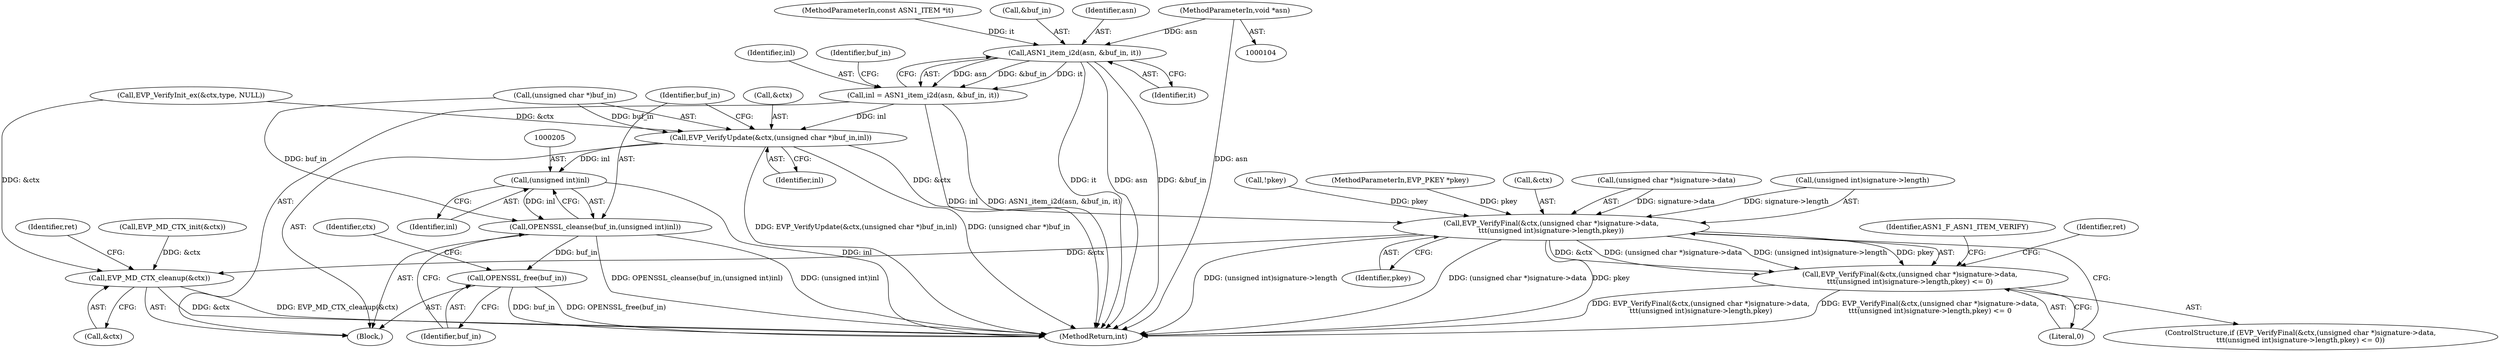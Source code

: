 digraph "0_openssl_ebc71865f0506a293242bd4aec97cdc7a8ef24b0@pointer" {
"1000108" [label="(MethodParameterIn,void *asn)"];
"1000181" [label="(Call,ASN1_item_i2d(asn, &buf_in, it))"];
"1000179" [label="(Call,inl = ASN1_item_i2d(asn, &buf_in, it))"];
"1000195" [label="(Call,EVP_VerifyUpdate(&ctx,(unsigned char *)buf_in,inl))"];
"1000204" [label="(Call,(unsigned int)inl)"];
"1000202" [label="(Call,OPENSSL_cleanse(buf_in,(unsigned int)inl))"];
"1000207" [label="(Call,OPENSSL_free(buf_in))"];
"1000211" [label="(Call,EVP_VerifyFinal(&ctx,(unsigned char *)signature->data,\n\t\t\t(unsigned int)signature->length,pkey))"];
"1000210" [label="(Call,EVP_VerifyFinal(&ctx,(unsigned char *)signature->data,\n\t\t\t(unsigned int)signature->length,pkey) <= 0)"];
"1000238" [label="(Call,EVP_MD_CTX_cleanup(&ctx))"];
"1000204" [label="(Call,(unsigned int)inl)"];
"1000225" [label="(Literal,0)"];
"1000238" [label="(Call,EVP_MD_CTX_cleanup(&ctx))"];
"1000138" [label="(Call,EVP_MD_CTX_init(&ctx))"];
"1000239" [label="(Call,&ctx)"];
"1000210" [label="(Call,EVP_VerifyFinal(&ctx,(unsigned char *)signature->data,\n\t\t\t(unsigned int)signature->length,pkey) <= 0)"];
"1000183" [label="(Call,&buf_in)"];
"1000203" [label="(Identifier,buf_in)"];
"1000180" [label="(Identifier,inl)"];
"1000195" [label="(Call,EVP_VerifyUpdate(&ctx,(unsigned char *)buf_in,inl))"];
"1000202" [label="(Call,OPENSSL_cleanse(buf_in,(unsigned int)inl))"];
"1000201" [label="(Identifier,inl)"];
"1000182" [label="(Identifier,asn)"];
"1000213" [label="(Identifier,ctx)"];
"1000219" [label="(Call,(unsigned int)signature->length)"];
"1000198" [label="(Call,(unsigned char *)buf_in)"];
"1000179" [label="(Call,inl = ASN1_item_i2d(asn, &buf_in, it))"];
"1000228" [label="(Identifier,ASN1_F_ASN1_ITEM_VERIFY)"];
"1000224" [label="(Identifier,pkey)"];
"1000214" [label="(Call,(unsigned char *)signature->data)"];
"1000209" [label="(ControlStructure,if (EVP_VerifyFinal(&ctx,(unsigned char *)signature->data,\n\t\t\t(unsigned int)signature->length,pkey) <= 0))"];
"1000181" [label="(Call,ASN1_item_i2d(asn, &buf_in, it))"];
"1000207" [label="(Call,OPENSSL_free(buf_in))"];
"1000129" [label="(Call,!pkey)"];
"1000188" [label="(Identifier,buf_in)"];
"1000110" [label="(Block,)"];
"1000109" [label="(MethodParameterIn,EVP_PKEY *pkey)"];
"1000235" [label="(Identifier,ret)"];
"1000211" [label="(Call,EVP_VerifyFinal(&ctx,(unsigned char *)signature->data,\n\t\t\t(unsigned int)signature->length,pkey))"];
"1000185" [label="(Identifier,it)"];
"1000242" [label="(Identifier,ret)"];
"1000108" [label="(MethodParameterIn,void *asn)"];
"1000206" [label="(Identifier,inl)"];
"1000208" [label="(Identifier,buf_in)"];
"1000243" [label="(MethodReturn,int)"];
"1000166" [label="(Call,EVP_VerifyInit_ex(&ctx,type, NULL))"];
"1000105" [label="(MethodParameterIn,const ASN1_ITEM *it)"];
"1000212" [label="(Call,&ctx)"];
"1000196" [label="(Call,&ctx)"];
"1000108" -> "1000104"  [label="AST: "];
"1000108" -> "1000243"  [label="DDG: asn"];
"1000108" -> "1000181"  [label="DDG: asn"];
"1000181" -> "1000179"  [label="AST: "];
"1000181" -> "1000185"  [label="CFG: "];
"1000182" -> "1000181"  [label="AST: "];
"1000183" -> "1000181"  [label="AST: "];
"1000185" -> "1000181"  [label="AST: "];
"1000179" -> "1000181"  [label="CFG: "];
"1000181" -> "1000243"  [label="DDG: it"];
"1000181" -> "1000243"  [label="DDG: asn"];
"1000181" -> "1000243"  [label="DDG: &buf_in"];
"1000181" -> "1000179"  [label="DDG: asn"];
"1000181" -> "1000179"  [label="DDG: &buf_in"];
"1000181" -> "1000179"  [label="DDG: it"];
"1000105" -> "1000181"  [label="DDG: it"];
"1000179" -> "1000110"  [label="AST: "];
"1000180" -> "1000179"  [label="AST: "];
"1000188" -> "1000179"  [label="CFG: "];
"1000179" -> "1000243"  [label="DDG: ASN1_item_i2d(asn, &buf_in, it)"];
"1000179" -> "1000243"  [label="DDG: inl"];
"1000179" -> "1000195"  [label="DDG: inl"];
"1000195" -> "1000110"  [label="AST: "];
"1000195" -> "1000201"  [label="CFG: "];
"1000196" -> "1000195"  [label="AST: "];
"1000198" -> "1000195"  [label="AST: "];
"1000201" -> "1000195"  [label="AST: "];
"1000203" -> "1000195"  [label="CFG: "];
"1000195" -> "1000243"  [label="DDG: EVP_VerifyUpdate(&ctx,(unsigned char *)buf_in,inl)"];
"1000195" -> "1000243"  [label="DDG: (unsigned char *)buf_in"];
"1000166" -> "1000195"  [label="DDG: &ctx"];
"1000198" -> "1000195"  [label="DDG: buf_in"];
"1000195" -> "1000204"  [label="DDG: inl"];
"1000195" -> "1000211"  [label="DDG: &ctx"];
"1000204" -> "1000202"  [label="AST: "];
"1000204" -> "1000206"  [label="CFG: "];
"1000205" -> "1000204"  [label="AST: "];
"1000206" -> "1000204"  [label="AST: "];
"1000202" -> "1000204"  [label="CFG: "];
"1000204" -> "1000243"  [label="DDG: inl"];
"1000204" -> "1000202"  [label="DDG: inl"];
"1000202" -> "1000110"  [label="AST: "];
"1000203" -> "1000202"  [label="AST: "];
"1000208" -> "1000202"  [label="CFG: "];
"1000202" -> "1000243"  [label="DDG: OPENSSL_cleanse(buf_in,(unsigned int)inl)"];
"1000202" -> "1000243"  [label="DDG: (unsigned int)inl"];
"1000198" -> "1000202"  [label="DDG: buf_in"];
"1000202" -> "1000207"  [label="DDG: buf_in"];
"1000207" -> "1000110"  [label="AST: "];
"1000207" -> "1000208"  [label="CFG: "];
"1000208" -> "1000207"  [label="AST: "];
"1000213" -> "1000207"  [label="CFG: "];
"1000207" -> "1000243"  [label="DDG: buf_in"];
"1000207" -> "1000243"  [label="DDG: OPENSSL_free(buf_in)"];
"1000211" -> "1000210"  [label="AST: "];
"1000211" -> "1000224"  [label="CFG: "];
"1000212" -> "1000211"  [label="AST: "];
"1000214" -> "1000211"  [label="AST: "];
"1000219" -> "1000211"  [label="AST: "];
"1000224" -> "1000211"  [label="AST: "];
"1000225" -> "1000211"  [label="CFG: "];
"1000211" -> "1000243"  [label="DDG: (unsigned int)signature->length"];
"1000211" -> "1000243"  [label="DDG: (unsigned char *)signature->data"];
"1000211" -> "1000243"  [label="DDG: pkey"];
"1000211" -> "1000210"  [label="DDG: &ctx"];
"1000211" -> "1000210"  [label="DDG: (unsigned char *)signature->data"];
"1000211" -> "1000210"  [label="DDG: (unsigned int)signature->length"];
"1000211" -> "1000210"  [label="DDG: pkey"];
"1000214" -> "1000211"  [label="DDG: signature->data"];
"1000219" -> "1000211"  [label="DDG: signature->length"];
"1000129" -> "1000211"  [label="DDG: pkey"];
"1000109" -> "1000211"  [label="DDG: pkey"];
"1000211" -> "1000238"  [label="DDG: &ctx"];
"1000210" -> "1000209"  [label="AST: "];
"1000210" -> "1000225"  [label="CFG: "];
"1000225" -> "1000210"  [label="AST: "];
"1000228" -> "1000210"  [label="CFG: "];
"1000235" -> "1000210"  [label="CFG: "];
"1000210" -> "1000243"  [label="DDG: EVP_VerifyFinal(&ctx,(unsigned char *)signature->data,\n\t\t\t(unsigned int)signature->length,pkey) <= 0"];
"1000210" -> "1000243"  [label="DDG: EVP_VerifyFinal(&ctx,(unsigned char *)signature->data,\n\t\t\t(unsigned int)signature->length,pkey)"];
"1000238" -> "1000110"  [label="AST: "];
"1000238" -> "1000239"  [label="CFG: "];
"1000239" -> "1000238"  [label="AST: "];
"1000242" -> "1000238"  [label="CFG: "];
"1000238" -> "1000243"  [label="DDG: &ctx"];
"1000238" -> "1000243"  [label="DDG: EVP_MD_CTX_cleanup(&ctx)"];
"1000138" -> "1000238"  [label="DDG: &ctx"];
"1000166" -> "1000238"  [label="DDG: &ctx"];
}
